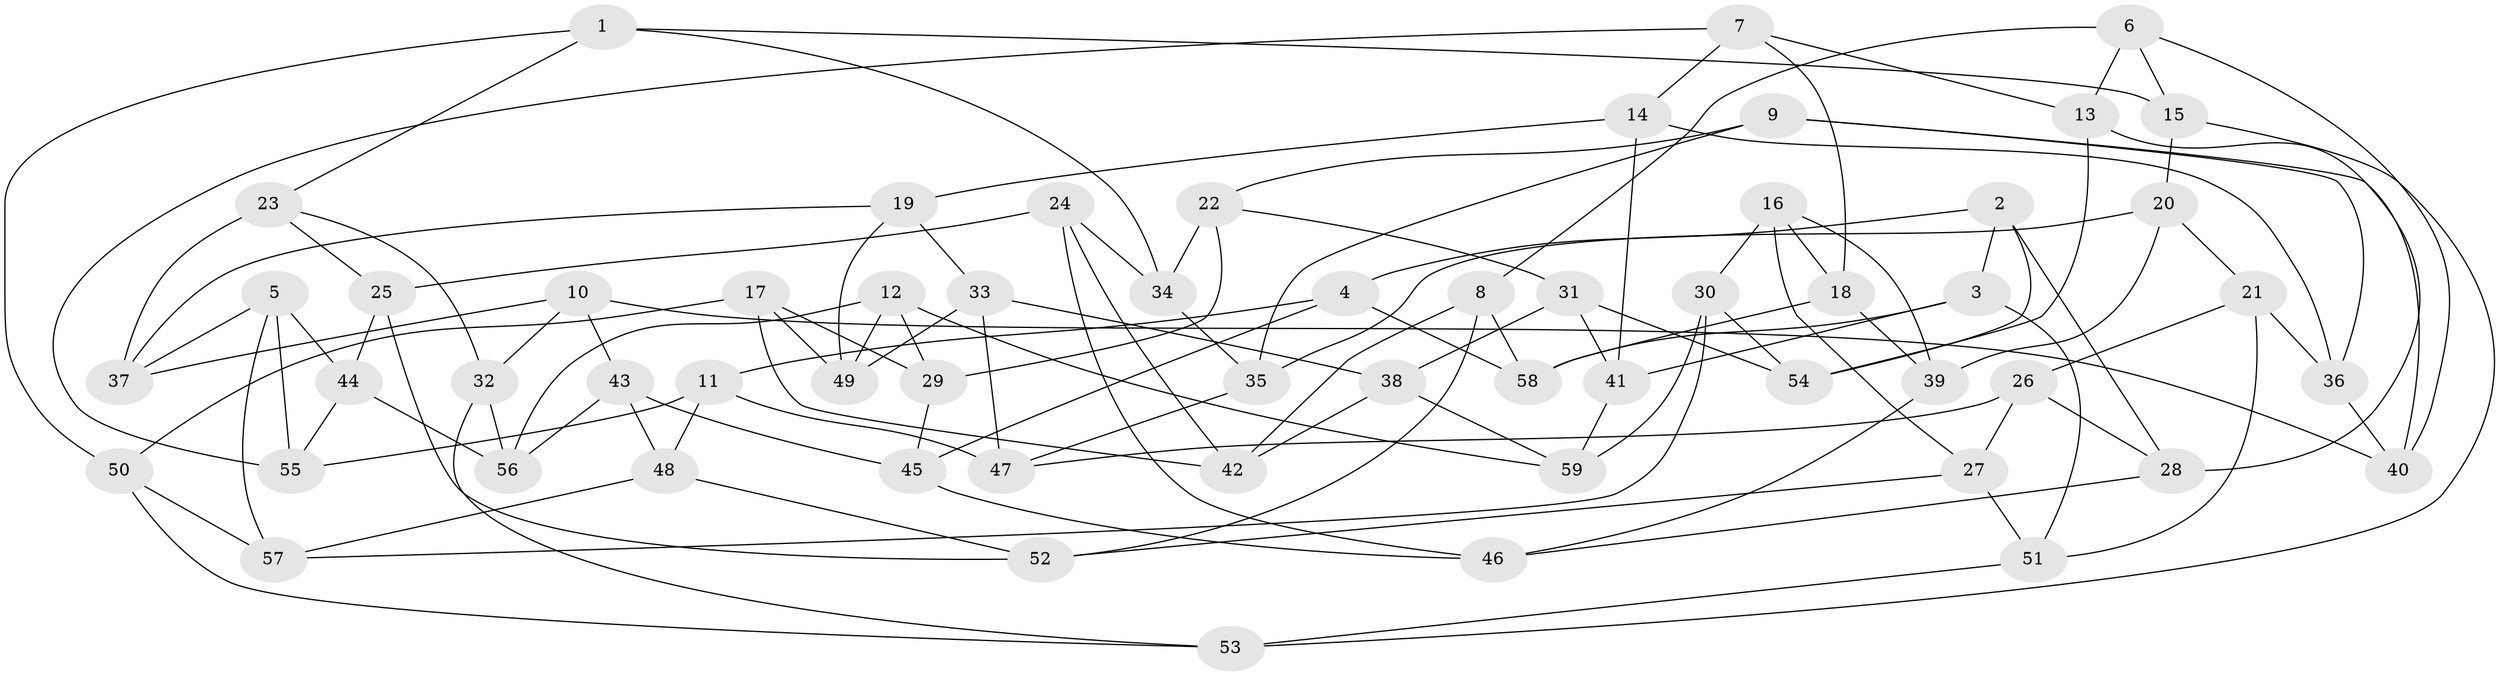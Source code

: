 // Generated by graph-tools (version 1.1) at 2025/50/03/09/25 03:50:47]
// undirected, 59 vertices, 118 edges
graph export_dot {
graph [start="1"]
  node [color=gray90,style=filled];
  1;
  2;
  3;
  4;
  5;
  6;
  7;
  8;
  9;
  10;
  11;
  12;
  13;
  14;
  15;
  16;
  17;
  18;
  19;
  20;
  21;
  22;
  23;
  24;
  25;
  26;
  27;
  28;
  29;
  30;
  31;
  32;
  33;
  34;
  35;
  36;
  37;
  38;
  39;
  40;
  41;
  42;
  43;
  44;
  45;
  46;
  47;
  48;
  49;
  50;
  51;
  52;
  53;
  54;
  55;
  56;
  57;
  58;
  59;
  1 -- 23;
  1 -- 50;
  1 -- 34;
  1 -- 15;
  2 -- 4;
  2 -- 28;
  2 -- 3;
  2 -- 54;
  3 -- 41;
  3 -- 51;
  3 -- 58;
  4 -- 11;
  4 -- 58;
  4 -- 45;
  5 -- 55;
  5 -- 37;
  5 -- 57;
  5 -- 44;
  6 -- 40;
  6 -- 15;
  6 -- 13;
  6 -- 8;
  7 -- 14;
  7 -- 18;
  7 -- 55;
  7 -- 13;
  8 -- 42;
  8 -- 52;
  8 -- 58;
  9 -- 36;
  9 -- 35;
  9 -- 22;
  9 -- 40;
  10 -- 32;
  10 -- 40;
  10 -- 37;
  10 -- 43;
  11 -- 55;
  11 -- 47;
  11 -- 48;
  12 -- 49;
  12 -- 29;
  12 -- 59;
  12 -- 56;
  13 -- 28;
  13 -- 54;
  14 -- 36;
  14 -- 19;
  14 -- 41;
  15 -- 53;
  15 -- 20;
  16 -- 18;
  16 -- 30;
  16 -- 27;
  16 -- 39;
  17 -- 29;
  17 -- 50;
  17 -- 42;
  17 -- 49;
  18 -- 58;
  18 -- 39;
  19 -- 49;
  19 -- 33;
  19 -- 37;
  20 -- 35;
  20 -- 39;
  20 -- 21;
  21 -- 51;
  21 -- 36;
  21 -- 26;
  22 -- 31;
  22 -- 29;
  22 -- 34;
  23 -- 25;
  23 -- 37;
  23 -- 32;
  24 -- 46;
  24 -- 42;
  24 -- 25;
  24 -- 34;
  25 -- 52;
  25 -- 44;
  26 -- 27;
  26 -- 47;
  26 -- 28;
  27 -- 51;
  27 -- 52;
  28 -- 46;
  29 -- 45;
  30 -- 57;
  30 -- 54;
  30 -- 59;
  31 -- 41;
  31 -- 54;
  31 -- 38;
  32 -- 56;
  32 -- 53;
  33 -- 47;
  33 -- 38;
  33 -- 49;
  34 -- 35;
  35 -- 47;
  36 -- 40;
  38 -- 59;
  38 -- 42;
  39 -- 46;
  41 -- 59;
  43 -- 48;
  43 -- 56;
  43 -- 45;
  44 -- 55;
  44 -- 56;
  45 -- 46;
  48 -- 57;
  48 -- 52;
  50 -- 57;
  50 -- 53;
  51 -- 53;
}
